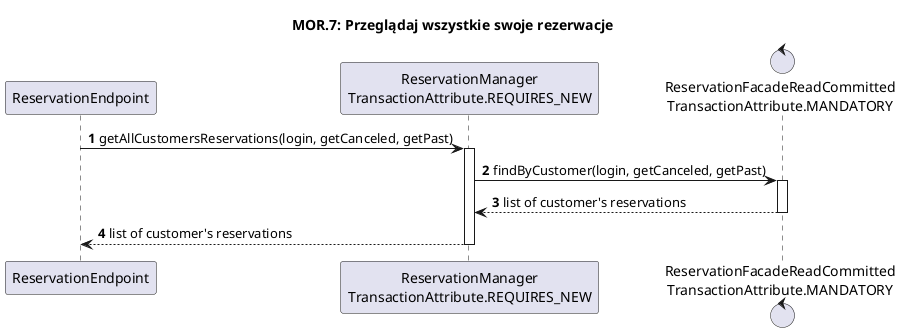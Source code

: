@startuml
title MOR.7: Przeglądaj wszystkie swoje rezerwacje

autoactivate on
participant ReservationEndpoint
participant "ReservationManager\nTransactionAttribute.REQUIRES_NEW" as ReservationManager
control "ReservationFacadeReadCommitted\nTransactionAttribute.MANDATORY" as ReservationFacade
autonumber

ReservationEndpoint -> ReservationManager: getAllCustomersReservations(login, getCanceled, getPast)
        ReservationManager -> ReservationFacade: findByCustomer(login, getCanceled, getPast)
        return list of customer's reservations
return list of customer's reservations

@enduml